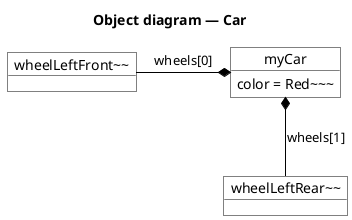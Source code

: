 @startuml

skinparam TitleFontStyle Bold
skinparam ArrowColor Black
skinparam ObjectBorderColor Black
skinparam ObjectBackgroundColor White
title Object diagram — Car

object myCar {
    color = Red~~~
}

object "wheelLeftFront~~" as wheelLeftFront
object "wheelLeftRear~~" as wheelLeftRear

myCar *-left- wheelLeftFront : wheels[0]
myCar *-- wheelLeftRear : wheels[1]

@enduml
